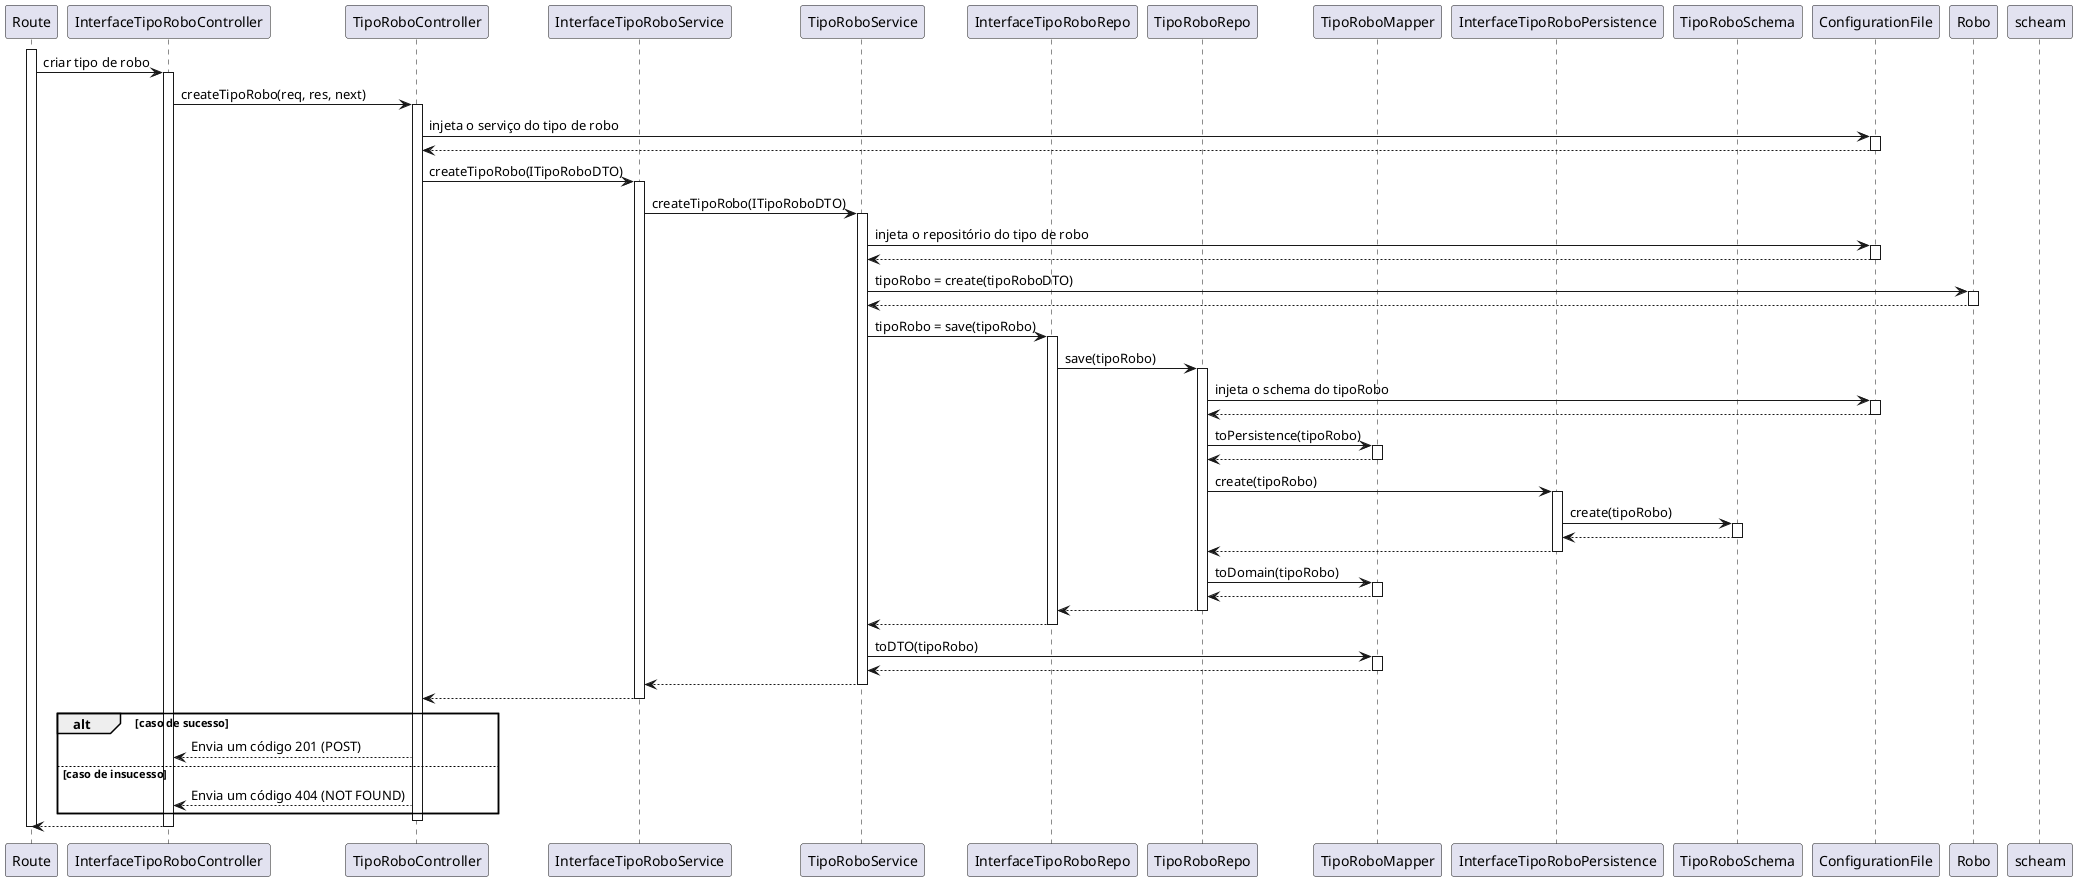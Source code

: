 @startuml sd


participant Route as route
participant InterfaceTipoRoboController as ictrl
participant TipoRoboController as ctrl
participant InterfaceTipoRoboService as isvc
participant TipoRoboService as svc
participant InterfaceTipoRoboRepo as irepo
participant TipoRoboRepo as repo
participant TipoRoboMapper as mapper
participant InterfaceTipoRoboPersistence as ischema
participant TipoRoboSchema as schema
participant ConfigurationFile as conf
participant Robo as model

activate route
route -> ictrl : criar tipo de robo
activate ictrl
ictrl -> ctrl : createTipoRobo(req, res, next)
activate ctrl
ctrl -> conf : injeta o serviço do tipo de robo
activate conf
conf --> ctrl
deactivate conf
ctrl -> isvc : createTipoRobo(ITipoRoboDTO)
activate isvc
isvc -> svc : createTipoRobo(ITipoRoboDTO)
activate svc
svc -> conf : injeta o repositório do tipo de robo
activate conf
conf --> svc
deactivate conf
svc -> model : tipoRobo = create(tipoRoboDTO)
activate model
model --> svc
deactivate model
svc -> irepo : tipoRobo = save(tipoRobo)
activate irepo
irepo -> repo : save(tipoRobo)
activate repo
repo -> conf : injeta o schema do tipoRobo
activate conf
conf --> repo
deactivate conf
repo -> mapper : toPersistence(tipoRobo)
activate mapper
mapper --> repo
deactivate mapper
repo -> ischema : create(tipoRobo)
activate ischema 
ischema -> schema : create(tipoRobo)
activate schema
schema --> ischema
deactivate schema
deactivate scheam
ischema --> repo
deactivate ischema
repo -> mapper : toDomain(tipoRobo)
activate mapper
mapper --> repo
deactivate mapper
repo --> irepo
deactivate repo
irepo --> svc
deactivate irepo
svc -> mapper : toDTO(tipoRobo)
activate mapper
mapper --> svc
deactivate mapper
svc --> isvc
deactivate svc
isvc --> ctrl
deactivate isvc
alt caso de sucesso
    ctrl --> ictrl : Envia um código 201 (POST)
else caso de insucesso
    ctrl --> ictrl : Envia um código 404 (NOT FOUND)
end
deactivate ctrl
ictrl --> route
deactivate ictrl
deactivate route



@enduml